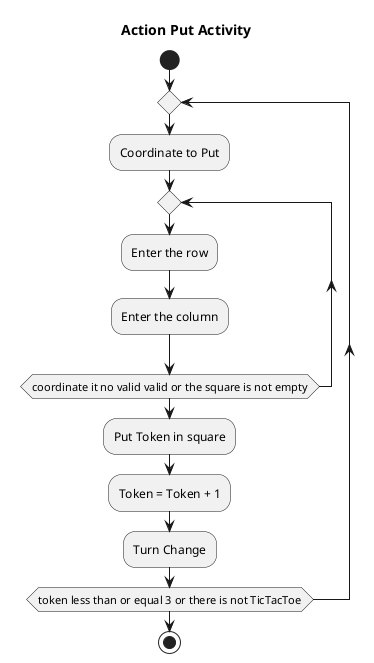 @startuml ActionPut
title Action Put Activity

start

repeat
    :Coordinate to Put;
    repeat
        :Enter the row;
        :Enter the column;
    repeat while(coordinate it no valid valid or the square is not empty)
        :Put Token in square;
        :Token = Token + 1;
        :Turn Change;
repeat while(token less than or equal 3 or there is not TicTacToe)
stop
@enduml